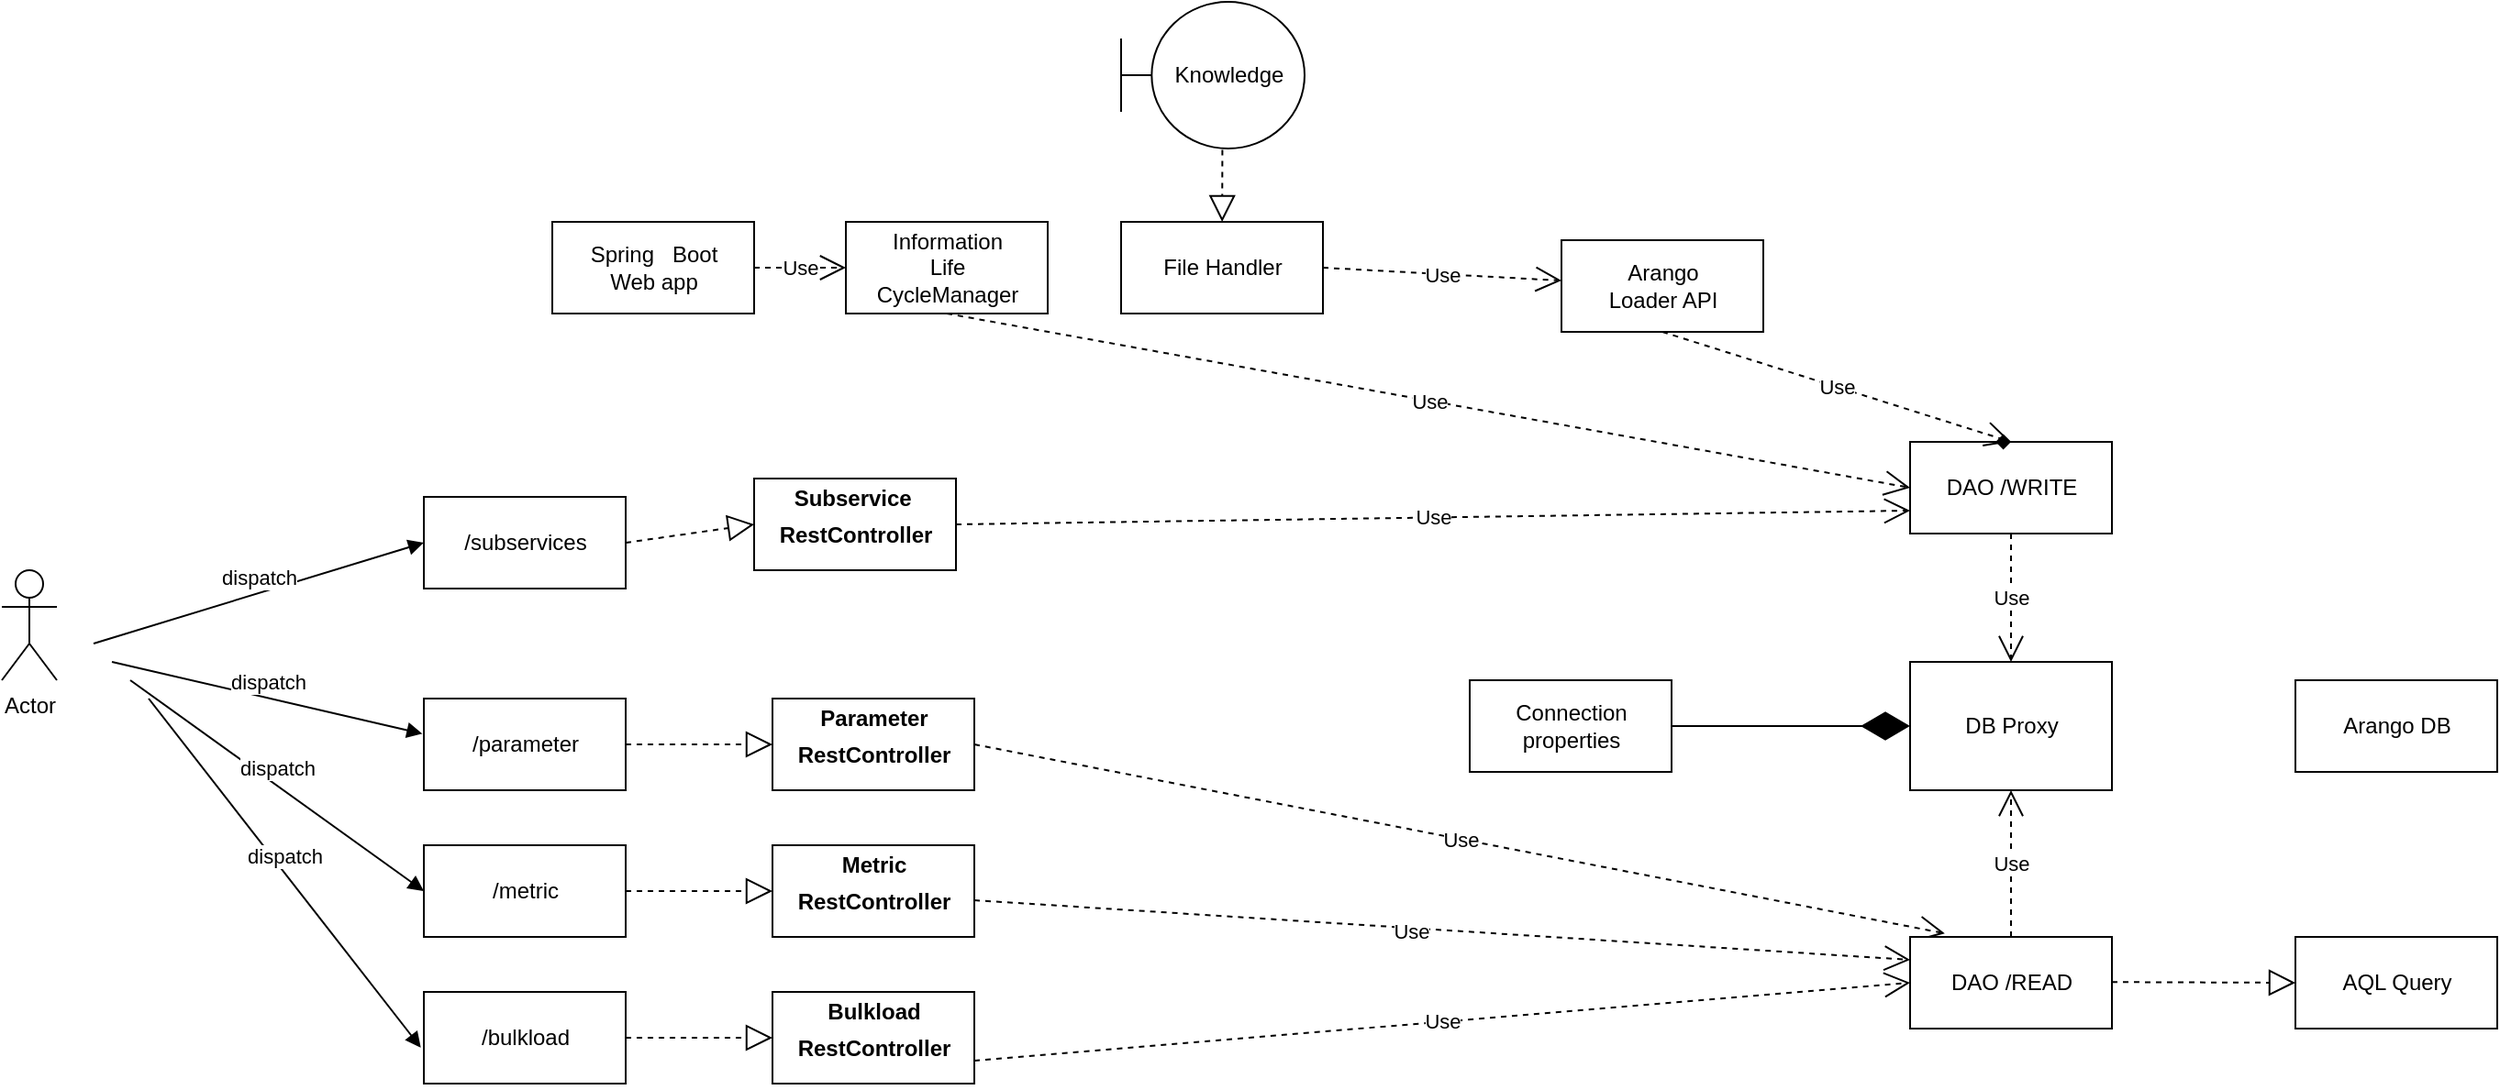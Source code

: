 <mxfile version="15.9.4" type="github">
  <diagram name="Page-1" id="9361dd3d-8414-5efd-6122-117bd74ce7a7">
    <mxGraphModel dx="1718" dy="914" grid="1" gridSize="10" guides="1" tooltips="1" connect="1" arrows="1" fold="1" page="0" pageScale="1.5" pageWidth="826" pageHeight="1169" background="none" math="0" shadow="0">
      <root>
        <mxCell id="0" />
        <mxCell id="1" parent="0" />
        <mxCell id="D8efox3JSMdk16xI1zfX-89" value="Actor" style="shape=umlActor;verticalLabelPosition=bottom;verticalAlign=top;html=1;" vertex="1" parent="1">
          <mxGeometry x="240" y="420" width="30" height="60" as="geometry" />
        </mxCell>
        <mxCell id="D8efox3JSMdk16xI1zfX-90" value="/subservices" style="html=1;" vertex="1" parent="1">
          <mxGeometry x="470" y="380" width="110" height="50" as="geometry" />
        </mxCell>
        <mxCell id="D8efox3JSMdk16xI1zfX-92" value="dispatch" style="html=1;verticalAlign=bottom;endArrow=block;rounded=0;entryX=0;entryY=0.5;entryDx=0;entryDy=0;" edge="1" parent="1" target="D8efox3JSMdk16xI1zfX-90">
          <mxGeometry width="80" relative="1" as="geometry">
            <mxPoint x="290" y="460" as="sourcePoint" />
            <mxPoint x="370" y="460" as="targetPoint" />
          </mxGeometry>
        </mxCell>
        <mxCell id="D8efox3JSMdk16xI1zfX-95" value="&lt;p style=&quot;margin: 6px 0px 0px&quot;&gt;&lt;b&gt;Subservice&amp;nbsp;&lt;/b&gt;&lt;/p&gt;&lt;p style=&quot;margin: 6px 0px 0px&quot;&gt;&lt;b&gt;RestController&lt;/b&gt;&lt;/p&gt;&lt;div&gt;&lt;b&gt;&lt;br&gt;&lt;/b&gt;&lt;/div&gt;" style="html=1;" vertex="1" parent="1">
          <mxGeometry x="650" y="370" width="110" height="50" as="geometry" />
        </mxCell>
        <mxCell id="D8efox3JSMdk16xI1zfX-97" value="DB Proxy" style="html=1;" vertex="1" parent="1">
          <mxGeometry x="1280" y="470" width="110" height="70" as="geometry" />
        </mxCell>
        <mxCell id="D8efox3JSMdk16xI1zfX-102" value="/parameter" style="html=1;" vertex="1" parent="1">
          <mxGeometry x="470" y="490" width="110" height="50" as="geometry" />
        </mxCell>
        <mxCell id="D8efox3JSMdk16xI1zfX-103" value="/bulkload" style="html=1;" vertex="1" parent="1">
          <mxGeometry x="470" y="650" width="110" height="50" as="geometry" />
        </mxCell>
        <mxCell id="D8efox3JSMdk16xI1zfX-104" value="/metric" style="html=1;" vertex="1" parent="1">
          <mxGeometry x="470" y="570" width="110" height="50" as="geometry" />
        </mxCell>
        <mxCell id="D8efox3JSMdk16xI1zfX-105" value="&lt;p style=&quot;margin: 6px 0px 0px&quot;&gt;&lt;b&gt;Parameter&lt;/b&gt;&lt;/p&gt;&lt;p style=&quot;margin: 6px 0px 0px&quot;&gt;&lt;b&gt;RestController&lt;/b&gt;&lt;br&gt;&lt;/p&gt;&lt;div&gt;&lt;b&gt;&lt;br&gt;&lt;/b&gt;&lt;/div&gt;" style="html=1;" vertex="1" parent="1">
          <mxGeometry x="660" y="490" width="110" height="50" as="geometry" />
        </mxCell>
        <mxCell id="D8efox3JSMdk16xI1zfX-106" value="&lt;p style=&quot;margin: 6px 0px 0px&quot;&gt;&lt;b&gt;Metric&lt;/b&gt;&lt;/p&gt;&lt;p style=&quot;margin: 6px 0px 0px&quot;&gt;&lt;b&gt;RestController&lt;/b&gt;&lt;/p&gt;&lt;div&gt;&lt;b&gt;&lt;br&gt;&lt;/b&gt;&lt;/div&gt;" style="html=1;" vertex="1" parent="1">
          <mxGeometry x="660" y="570" width="110" height="50" as="geometry" />
        </mxCell>
        <mxCell id="D8efox3JSMdk16xI1zfX-107" value="&lt;p style=&quot;margin: 6px 0px 0px&quot;&gt;&lt;b&gt;Bulkload&lt;/b&gt;&lt;/p&gt;&lt;p style=&quot;margin: 6px 0px 0px&quot;&gt;&lt;b&gt;RestController&lt;/b&gt;&lt;/p&gt;&lt;div&gt;&lt;b&gt;&lt;br&gt;&lt;/b&gt;&lt;/div&gt;" style="html=1;" vertex="1" parent="1">
          <mxGeometry x="660" y="650" width="110" height="50" as="geometry" />
        </mxCell>
        <mxCell id="D8efox3JSMdk16xI1zfX-115" value="Use" style="endArrow=open;endSize=12;dashed=1;html=1;rounded=0;entryX=0;entryY=0.25;entryDx=0;entryDy=0;" edge="1" parent="1" target="D8efox3JSMdk16xI1zfX-136">
          <mxGeometry x="-0.064" y="-2" width="160" relative="1" as="geometry">
            <mxPoint x="770" y="600" as="sourcePoint" />
            <mxPoint x="930" y="600" as="targetPoint" />
            <mxPoint as="offset" />
          </mxGeometry>
        </mxCell>
        <mxCell id="D8efox3JSMdk16xI1zfX-117" value="Use" style="endArrow=open;endSize=12;dashed=1;html=1;rounded=0;exitX=1;exitY=0.5;exitDx=0;exitDy=0;entryX=0;entryY=0.75;entryDx=0;entryDy=0;" edge="1" parent="1" source="D8efox3JSMdk16xI1zfX-95" target="D8efox3JSMdk16xI1zfX-132">
          <mxGeometry width="160" relative="1" as="geometry">
            <mxPoint x="910" y="470" as="sourcePoint" />
            <mxPoint x="1070" y="470" as="targetPoint" />
          </mxGeometry>
        </mxCell>
        <mxCell id="D8efox3JSMdk16xI1zfX-118" value="Use" style="endArrow=open;endSize=12;dashed=1;html=1;rounded=0;exitX=1;exitY=0.5;exitDx=0;exitDy=0;entryX=0.172;entryY=-0.038;entryDx=0;entryDy=0;entryPerimeter=0;" edge="1" parent="1" source="D8efox3JSMdk16xI1zfX-105" target="D8efox3JSMdk16xI1zfX-136">
          <mxGeometry width="160" relative="1" as="geometry">
            <mxPoint x="910" y="470" as="sourcePoint" />
            <mxPoint x="1070" y="470" as="targetPoint" />
          </mxGeometry>
        </mxCell>
        <mxCell id="D8efox3JSMdk16xI1zfX-120" value="dispatch" style="html=1;verticalAlign=bottom;endArrow=block;rounded=0;entryX=-0.007;entryY=0.384;entryDx=0;entryDy=0;entryPerimeter=0;" edge="1" parent="1" target="D8efox3JSMdk16xI1zfX-102">
          <mxGeometry width="80" relative="1" as="geometry">
            <mxPoint x="300" y="470" as="sourcePoint" />
            <mxPoint x="480" y="415" as="targetPoint" />
          </mxGeometry>
        </mxCell>
        <mxCell id="D8efox3JSMdk16xI1zfX-121" value="dispatch" style="html=1;verticalAlign=bottom;endArrow=block;rounded=0;entryX=0;entryY=0.5;entryDx=0;entryDy=0;" edge="1" parent="1" target="D8efox3JSMdk16xI1zfX-104">
          <mxGeometry width="80" relative="1" as="geometry">
            <mxPoint x="310" y="480" as="sourcePoint" />
            <mxPoint x="479.23" y="519.2" as="targetPoint" />
          </mxGeometry>
        </mxCell>
        <mxCell id="D8efox3JSMdk16xI1zfX-122" value="dispatch" style="html=1;verticalAlign=bottom;endArrow=block;rounded=0;entryX=-0.015;entryY=0.608;entryDx=0;entryDy=0;entryPerimeter=0;" edge="1" parent="1" target="D8efox3JSMdk16xI1zfX-103">
          <mxGeometry width="80" relative="1" as="geometry">
            <mxPoint x="320" y="490" as="sourcePoint" />
            <mxPoint x="480" y="605" as="targetPoint" />
          </mxGeometry>
        </mxCell>
        <mxCell id="D8efox3JSMdk16xI1zfX-126" value="" style="endArrow=block;dashed=1;endFill=0;endSize=12;html=1;rounded=0;exitX=1;exitY=0.5;exitDx=0;exitDy=0;entryX=0;entryY=0.5;entryDx=0;entryDy=0;" edge="1" parent="1" source="D8efox3JSMdk16xI1zfX-90" target="D8efox3JSMdk16xI1zfX-95">
          <mxGeometry width="160" relative="1" as="geometry">
            <mxPoint x="910" y="470" as="sourcePoint" />
            <mxPoint x="1070" y="470" as="targetPoint" />
          </mxGeometry>
        </mxCell>
        <mxCell id="D8efox3JSMdk16xI1zfX-127" value="" style="endArrow=block;dashed=1;endFill=0;endSize=12;html=1;rounded=0;exitX=1;exitY=0.5;exitDx=0;exitDy=0;entryX=0;entryY=0.5;entryDx=0;entryDy=0;" edge="1" parent="1" source="D8efox3JSMdk16xI1zfX-102" target="D8efox3JSMdk16xI1zfX-105">
          <mxGeometry width="160" relative="1" as="geometry">
            <mxPoint x="590" y="415" as="sourcePoint" />
            <mxPoint x="660" y="405" as="targetPoint" />
          </mxGeometry>
        </mxCell>
        <mxCell id="D8efox3JSMdk16xI1zfX-128" value="" style="endArrow=block;dashed=1;endFill=0;endSize=12;html=1;rounded=0;exitX=1;exitY=0.5;exitDx=0;exitDy=0;entryX=0;entryY=0.5;entryDx=0;entryDy=0;" edge="1" parent="1" source="D8efox3JSMdk16xI1zfX-104" target="D8efox3JSMdk16xI1zfX-106">
          <mxGeometry width="160" relative="1" as="geometry">
            <mxPoint x="590" y="525" as="sourcePoint" />
            <mxPoint x="670" y="525" as="targetPoint" />
          </mxGeometry>
        </mxCell>
        <mxCell id="D8efox3JSMdk16xI1zfX-129" value="" style="endArrow=block;dashed=1;endFill=0;endSize=12;html=1;rounded=0;exitX=1;exitY=0.5;exitDx=0;exitDy=0;entryX=0;entryY=0.5;entryDx=0;entryDy=0;" edge="1" parent="1" source="D8efox3JSMdk16xI1zfX-103" target="D8efox3JSMdk16xI1zfX-107">
          <mxGeometry width="160" relative="1" as="geometry">
            <mxPoint x="590" y="605" as="sourcePoint" />
            <mxPoint x="670" y="605" as="targetPoint" />
          </mxGeometry>
        </mxCell>
        <mxCell id="D8efox3JSMdk16xI1zfX-130" value="Spring&amp;nbsp; &amp;nbsp;Boot &lt;br&gt;Web app" style="html=1;" vertex="1" parent="1">
          <mxGeometry x="540" y="230" width="110" height="50" as="geometry" />
        </mxCell>
        <mxCell id="D8efox3JSMdk16xI1zfX-132" value="DAO /WRITE" style="html=1;" vertex="1" parent="1">
          <mxGeometry x="1280" y="350" width="110" height="50" as="geometry" />
        </mxCell>
        <mxCell id="D8efox3JSMdk16xI1zfX-133" value="Information&lt;br&gt;Life&lt;br&gt;CycleManager" style="html=1;" vertex="1" parent="1">
          <mxGeometry x="700" y="230" width="110" height="50" as="geometry" />
        </mxCell>
        <mxCell id="D8efox3JSMdk16xI1zfX-134" style="edgeStyle=orthogonalEdgeStyle;rounded=0;orthogonalLoop=1;jettySize=auto;html=1;exitX=0.25;exitY=0;exitDx=0;exitDy=0;entryX=0.5;entryY=0;entryDx=0;entryDy=0;endArrow=diamond;endFill=1;" edge="1" parent="1" source="D8efox3JSMdk16xI1zfX-132" target="D8efox3JSMdk16xI1zfX-132">
          <mxGeometry relative="1" as="geometry" />
        </mxCell>
        <mxCell id="D8efox3JSMdk16xI1zfX-135" value="Arango&lt;br&gt;Loader API" style="html=1;" vertex="1" parent="1">
          <mxGeometry x="1090" y="240" width="110" height="50" as="geometry" />
        </mxCell>
        <mxCell id="D8efox3JSMdk16xI1zfX-136" value="DAO /READ" style="html=1;" vertex="1" parent="1">
          <mxGeometry x="1280" y="620" width="110" height="50" as="geometry" />
        </mxCell>
        <mxCell id="D8efox3JSMdk16xI1zfX-137" value="File Handler" style="html=1;" vertex="1" parent="1">
          <mxGeometry x="850" y="230" width="110" height="50" as="geometry" />
        </mxCell>
        <mxCell id="D8efox3JSMdk16xI1zfX-139" value="Use" style="endArrow=open;endSize=12;dashed=1;html=1;rounded=0;exitX=0.5;exitY=1;exitDx=0;exitDy=0;entryX=0.5;entryY=0;entryDx=0;entryDy=0;" edge="1" parent="1" source="D8efox3JSMdk16xI1zfX-132" target="D8efox3JSMdk16xI1zfX-97">
          <mxGeometry width="160" relative="1" as="geometry">
            <mxPoint x="1160" y="419.2" as="sourcePoint" />
            <mxPoint x="1400" y="500" as="targetPoint" />
          </mxGeometry>
        </mxCell>
        <mxCell id="D8efox3JSMdk16xI1zfX-141" value="Use" style="endArrow=open;endSize=12;dashed=1;html=1;rounded=0;exitX=1;exitY=0.5;exitDx=0;exitDy=0;entryX=0;entryY=0.5;entryDx=0;entryDy=0;" edge="1" parent="1" source="D8efox3JSMdk16xI1zfX-130" target="D8efox3JSMdk16xI1zfX-133">
          <mxGeometry width="160" relative="1" as="geometry">
            <mxPoint x="910" y="450" as="sourcePoint" />
            <mxPoint x="1070" y="450" as="targetPoint" />
          </mxGeometry>
        </mxCell>
        <mxCell id="D8efox3JSMdk16xI1zfX-143" value="Use" style="endArrow=open;endSize=12;dashed=1;html=1;rounded=0;exitX=0.5;exitY=1;exitDx=0;exitDy=0;entryX=0;entryY=0.5;entryDx=0;entryDy=0;" edge="1" parent="1" source="D8efox3JSMdk16xI1zfX-133" target="D8efox3JSMdk16xI1zfX-132">
          <mxGeometry width="160" relative="1" as="geometry">
            <mxPoint x="910" y="450" as="sourcePoint" />
            <mxPoint x="1150" y="360" as="targetPoint" />
          </mxGeometry>
        </mxCell>
        <mxCell id="D8efox3JSMdk16xI1zfX-146" value="Use" style="endArrow=open;endSize=12;dashed=1;html=1;rounded=0;exitX=1;exitY=0.75;exitDx=0;exitDy=0;entryX=0;entryY=0.5;entryDx=0;entryDy=0;" edge="1" parent="1" source="D8efox3JSMdk16xI1zfX-107" target="D8efox3JSMdk16xI1zfX-136">
          <mxGeometry width="160" relative="1" as="geometry">
            <mxPoint x="910" y="450" as="sourcePoint" />
            <mxPoint x="1070" y="450" as="targetPoint" />
          </mxGeometry>
        </mxCell>
        <mxCell id="D8efox3JSMdk16xI1zfX-147" value="Use" style="endArrow=open;endSize=12;dashed=1;html=1;rounded=0;exitX=1;exitY=0.5;exitDx=0;exitDy=0;" edge="1" parent="1" source="D8efox3JSMdk16xI1zfX-137" target="D8efox3JSMdk16xI1zfX-135">
          <mxGeometry width="160" relative="1" as="geometry">
            <mxPoint x="765" y="290" as="sourcePoint" />
            <mxPoint x="1160" y="370" as="targetPoint" />
          </mxGeometry>
        </mxCell>
        <mxCell id="D8efox3JSMdk16xI1zfX-148" value="Use" style="endArrow=open;endSize=12;dashed=1;html=1;rounded=0;exitX=0.5;exitY=1;exitDx=0;exitDy=0;" edge="1" parent="1" source="D8efox3JSMdk16xI1zfX-135">
          <mxGeometry width="160" relative="1" as="geometry">
            <mxPoint x="970" y="265" as="sourcePoint" />
            <mxPoint x="1335" y="350" as="targetPoint" />
          </mxGeometry>
        </mxCell>
        <mxCell id="D8efox3JSMdk16xI1zfX-149" value="Use" style="endArrow=open;endSize=12;dashed=1;html=1;rounded=0;exitX=0.5;exitY=0;exitDx=0;exitDy=0;entryX=0.5;entryY=1;entryDx=0;entryDy=0;" edge="1" parent="1" source="D8efox3JSMdk16xI1zfX-136" target="D8efox3JSMdk16xI1zfX-97">
          <mxGeometry width="160" relative="1" as="geometry">
            <mxPoint x="780" y="697.5" as="sourcePoint" />
            <mxPoint x="1140" y="675" as="targetPoint" />
          </mxGeometry>
        </mxCell>
        <mxCell id="D8efox3JSMdk16xI1zfX-151" value="Arango DB" style="html=1;" vertex="1" parent="1">
          <mxGeometry x="1490" y="480" width="110" height="50" as="geometry" />
        </mxCell>
        <mxCell id="D8efox3JSMdk16xI1zfX-152" value="Knowledge" style="shape=umlBoundary;whiteSpace=wrap;html=1;" vertex="1" parent="1">
          <mxGeometry x="850" y="110" width="100" height="80" as="geometry" />
        </mxCell>
        <mxCell id="D8efox3JSMdk16xI1zfX-154" value="" style="endArrow=block;dashed=1;endFill=0;endSize=12;html=1;rounded=0;exitX=0.552;exitY=1.01;exitDx=0;exitDy=0;exitPerimeter=0;" edge="1" parent="1" source="D8efox3JSMdk16xI1zfX-152" target="D8efox3JSMdk16xI1zfX-137">
          <mxGeometry width="160" relative="1" as="geometry">
            <mxPoint x="950" y="200" as="sourcePoint" />
            <mxPoint x="1110" y="200" as="targetPoint" />
          </mxGeometry>
        </mxCell>
        <mxCell id="D8efox3JSMdk16xI1zfX-159" value="AQL Query" style="html=1;" vertex="1" parent="1">
          <mxGeometry x="1490" y="620" width="110" height="50" as="geometry" />
        </mxCell>
        <mxCell id="D8efox3JSMdk16xI1zfX-160" value="" style="endArrow=block;dashed=1;endFill=0;endSize=12;html=1;rounded=0;" edge="1" parent="1">
          <mxGeometry width="160" relative="1" as="geometry">
            <mxPoint x="1390" y="644.63" as="sourcePoint" />
            <mxPoint x="1490" y="645" as="targetPoint" />
          </mxGeometry>
        </mxCell>
        <mxCell id="D8efox3JSMdk16xI1zfX-164" value="Connection &lt;br&gt;properties" style="html=1;" vertex="1" parent="1">
          <mxGeometry x="1040" y="480" width="110" height="50" as="geometry" />
        </mxCell>
        <mxCell id="D8efox3JSMdk16xI1zfX-165" value="" style="endArrow=diamondThin;endFill=1;endSize=24;html=1;rounded=0;exitX=1;exitY=0.5;exitDx=0;exitDy=0;" edge="1" parent="1" source="D8efox3JSMdk16xI1zfX-164" target="D8efox3JSMdk16xI1zfX-97">
          <mxGeometry width="160" relative="1" as="geometry">
            <mxPoint x="1110" y="470" as="sourcePoint" />
            <mxPoint x="1270" y="470" as="targetPoint" />
          </mxGeometry>
        </mxCell>
      </root>
    </mxGraphModel>
  </diagram>
</mxfile>

